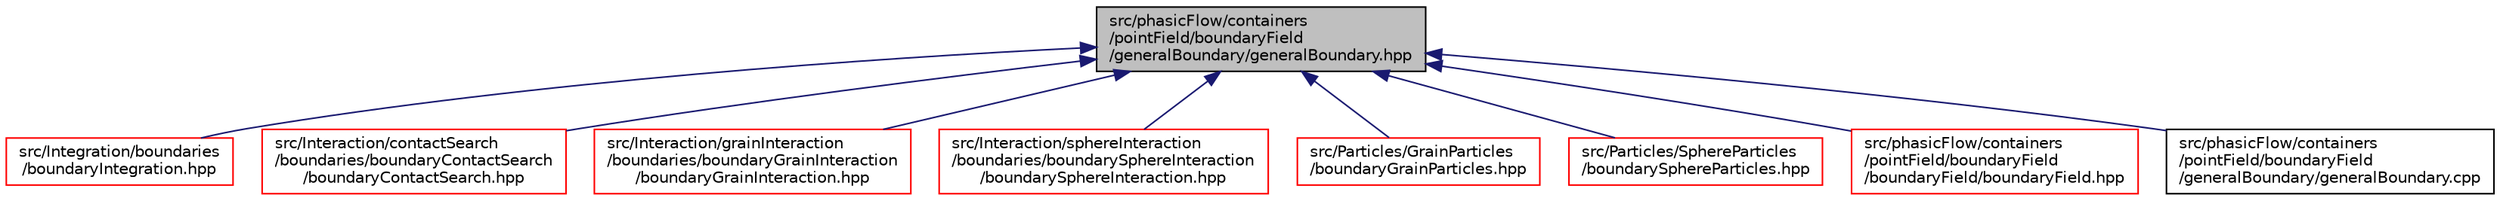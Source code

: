 digraph "src/phasicFlow/containers/pointField/boundaryField/generalBoundary/generalBoundary.hpp"
{
 // LATEX_PDF_SIZE
  edge [fontname="Helvetica",fontsize="10",labelfontname="Helvetica",labelfontsize="10"];
  node [fontname="Helvetica",fontsize="10",shape=record];
  Node1 [label="src/phasicFlow/containers\l/pointField/boundaryField\l/generalBoundary/generalBoundary.hpp",height=0.2,width=0.4,color="black", fillcolor="grey75", style="filled", fontcolor="black",tooltip=" "];
  Node1 -> Node2 [dir="back",color="midnightblue",fontsize="10",style="solid",fontname="Helvetica"];
  Node2 [label="src/Integration/boundaries\l/boundaryIntegration.hpp",height=0.2,width=0.4,color="red", fillcolor="white", style="filled",URL="$boundaryIntegration_8hpp.html",tooltip=" "];
  Node1 -> Node8 [dir="back",color="midnightblue",fontsize="10",style="solid",fontname="Helvetica"];
  Node8 [label="src/Interaction/contactSearch\l/boundaries/boundaryContactSearch\l/boundaryContactSearch.hpp",height=0.2,width=0.4,color="red", fillcolor="white", style="filled",URL="$boundaryContactSearch_8hpp.html",tooltip=" "];
  Node1 -> Node16 [dir="back",color="midnightblue",fontsize="10",style="solid",fontname="Helvetica"];
  Node16 [label="src/Interaction/grainInteraction\l/boundaries/boundaryGrainInteraction\l/boundaryGrainInteraction.hpp",height=0.2,width=0.4,color="red", fillcolor="white", style="filled",URL="$boundaryGrainInteraction_8hpp.html",tooltip=" "];
  Node1 -> Node24 [dir="back",color="midnightblue",fontsize="10",style="solid",fontname="Helvetica"];
  Node24 [label="src/Interaction/sphereInteraction\l/boundaries/boundarySphereInteraction\l/boundarySphereInteraction.hpp",height=0.2,width=0.4,color="red", fillcolor="white", style="filled",URL="$boundarySphereInteraction_8hpp.html",tooltip=" "];
  Node1 -> Node34 [dir="back",color="midnightblue",fontsize="10",style="solid",fontname="Helvetica"];
  Node34 [label="src/Particles/GrainParticles\l/boundaryGrainParticles.hpp",height=0.2,width=0.4,color="red", fillcolor="white", style="filled",URL="$boundaryGrainParticles_8hpp.html",tooltip=" "];
  Node1 -> Node41 [dir="back",color="midnightblue",fontsize="10",style="solid",fontname="Helvetica"];
  Node41 [label="src/Particles/SphereParticles\l/boundarySphereParticles.hpp",height=0.2,width=0.4,color="red", fillcolor="white", style="filled",URL="$boundarySphereParticles_8hpp.html",tooltip=" "];
  Node1 -> Node49 [dir="back",color="midnightblue",fontsize="10",style="solid",fontname="Helvetica"];
  Node49 [label="src/phasicFlow/containers\l/pointField/boundaryField\l/boundaryField/boundaryField.hpp",height=0.2,width=0.4,color="red", fillcolor="white", style="filled",URL="$boundaryField_8hpp.html",tooltip=" "];
  Node1 -> Node118 [dir="back",color="midnightblue",fontsize="10",style="solid",fontname="Helvetica"];
  Node118 [label="src/phasicFlow/containers\l/pointField/boundaryField\l/generalBoundary/generalBoundary.cpp",height=0.2,width=0.4,color="black", fillcolor="white", style="filled",URL="$generalBoundary_8cpp.html",tooltip=" "];
}
